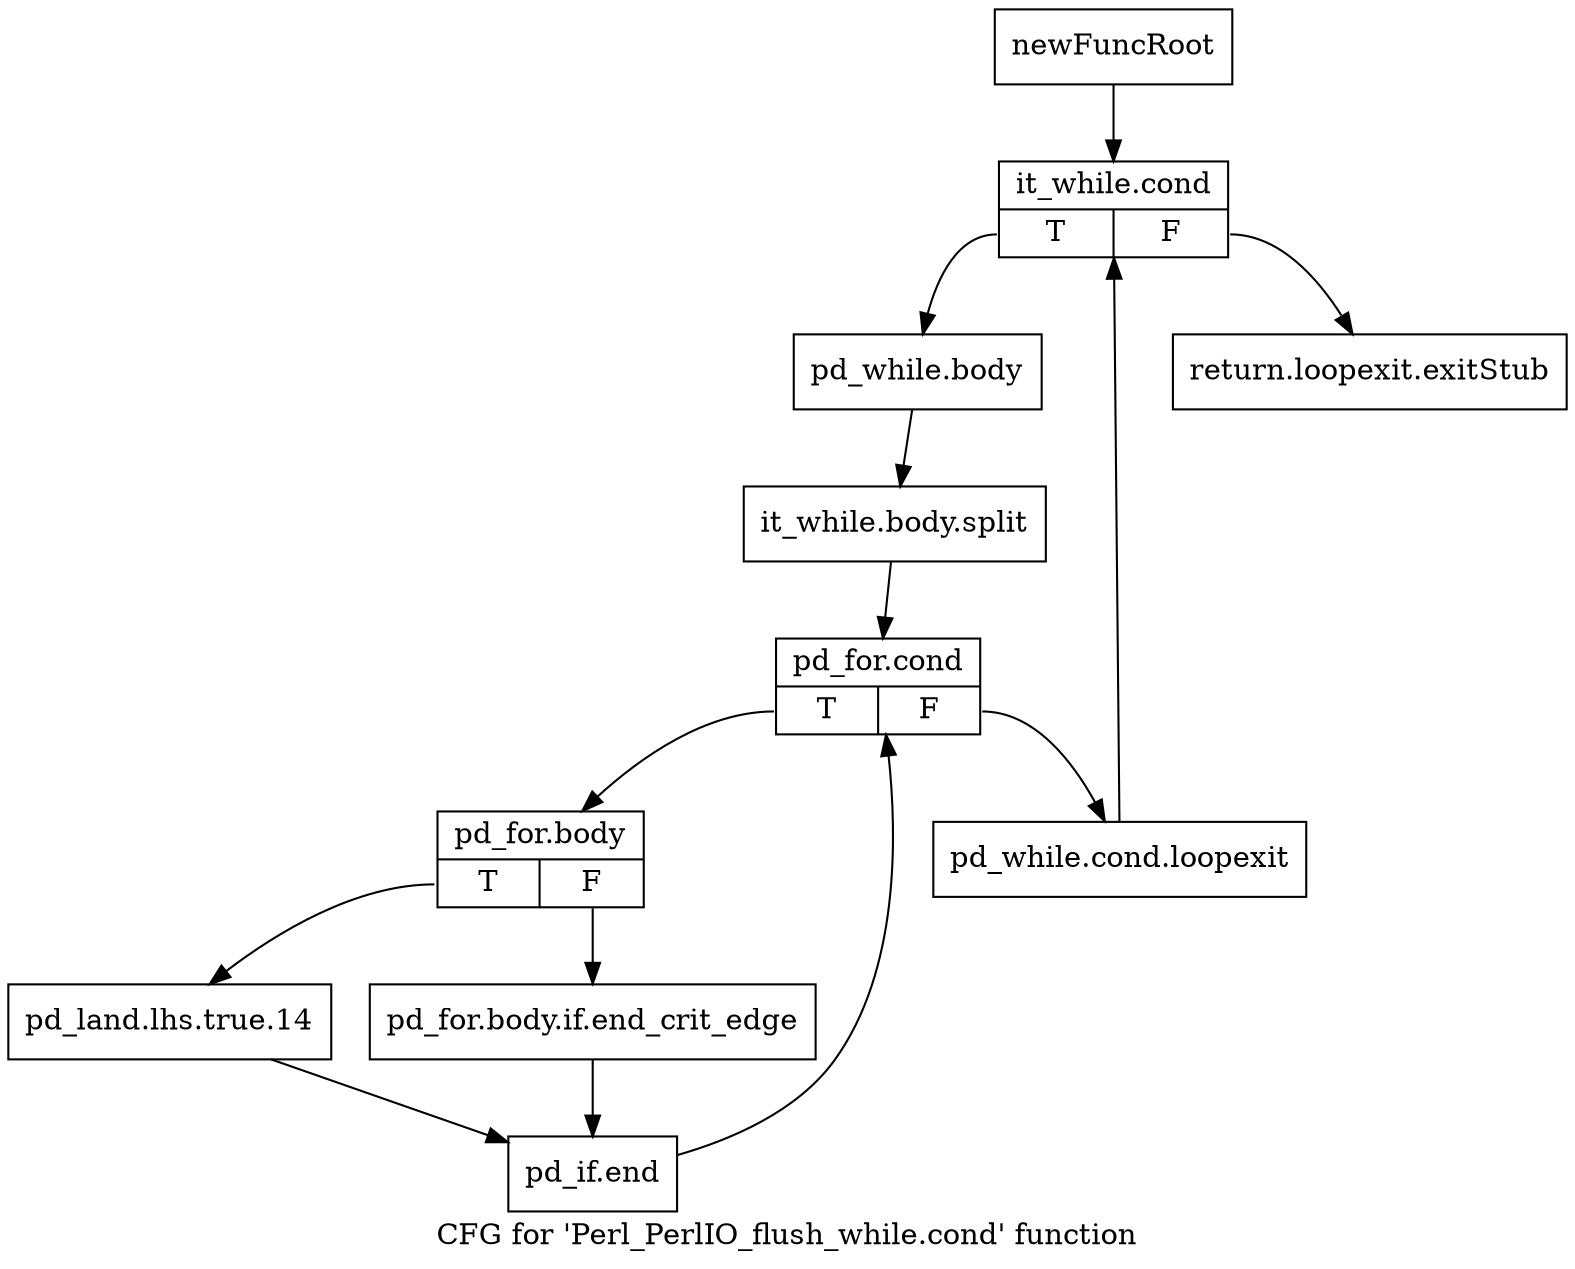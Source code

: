 digraph "CFG for 'Perl_PerlIO_flush_while.cond' function" {
	label="CFG for 'Perl_PerlIO_flush_while.cond' function";

	Node0x4d84420 [shape=record,label="{newFuncRoot}"];
	Node0x4d84420 -> Node0x4d84930;
	Node0x4d848e0 [shape=record,label="{return.loopexit.exitStub}"];
	Node0x4d84930 [shape=record,label="{it_while.cond|{<s0>T|<s1>F}}"];
	Node0x4d84930:s0 -> Node0x4d84980;
	Node0x4d84930:s1 -> Node0x4d848e0;
	Node0x4d84980 [shape=record,label="{pd_while.body}"];
	Node0x4d84980 -> Node0x662f2d0;
	Node0x662f2d0 [shape=record,label="{it_while.body.split}"];
	Node0x662f2d0 -> Node0x4d849d0;
	Node0x4d849d0 [shape=record,label="{pd_for.cond|{<s0>T|<s1>F}}"];
	Node0x4d849d0:s0 -> Node0x4d84a70;
	Node0x4d849d0:s1 -> Node0x4d84a20;
	Node0x4d84a20 [shape=record,label="{pd_while.cond.loopexit}"];
	Node0x4d84a20 -> Node0x4d84930;
	Node0x4d84a70 [shape=record,label="{pd_for.body|{<s0>T|<s1>F}}"];
	Node0x4d84a70:s0 -> Node0x4d84b10;
	Node0x4d84a70:s1 -> Node0x4d84ac0;
	Node0x4d84ac0 [shape=record,label="{pd_for.body.if.end_crit_edge}"];
	Node0x4d84ac0 -> Node0x4d84b60;
	Node0x4d84b10 [shape=record,label="{pd_land.lhs.true.14}"];
	Node0x4d84b10 -> Node0x4d84b60;
	Node0x4d84b60 [shape=record,label="{pd_if.end}"];
	Node0x4d84b60 -> Node0x4d849d0;
}
